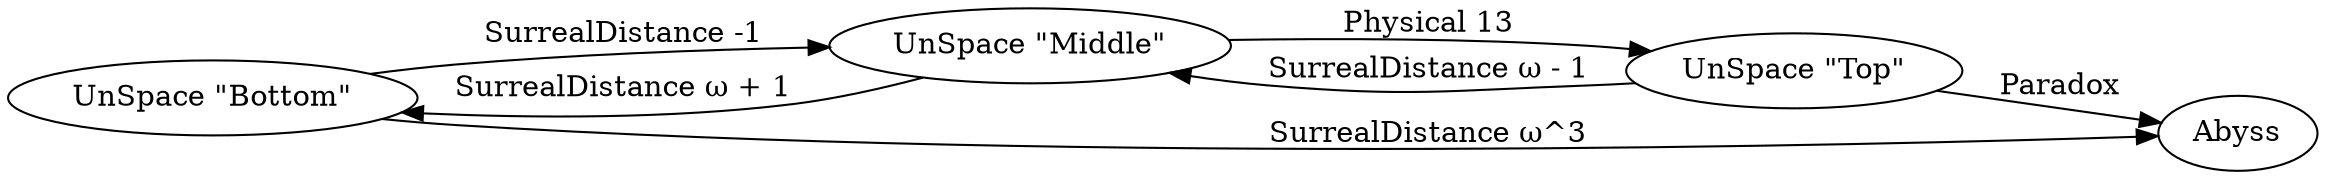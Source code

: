 digraph HouseGraph {
    graph [rankdir=LR];
    "UnSpace \"Bottom\"" -> "UnSpace \"Middle\"" [label="SurrealDistance -1"];
    "UnSpace \"Bottom\"" -> Abyss [label="SurrealDistance ω^3"];
    "UnSpace \"Middle\"" -> "UnSpace \"Top\"" [label="Physical 13"];
    "UnSpace \"Middle\"" -> "UnSpace \"Bottom\"" [label="SurrealDistance ω + 1"];
    "UnSpace \"Top\"" -> "UnSpace \"Middle\"" [label="SurrealDistance ω - 1"];
    "UnSpace \"Top\"" -> Abyss [label=Paradox];
}